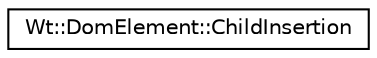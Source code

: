 digraph "Graphical Class Hierarchy"
{
 // LATEX_PDF_SIZE
  edge [fontname="Helvetica",fontsize="10",labelfontname="Helvetica",labelfontsize="10"];
  node [fontname="Helvetica",fontsize="10",shape=record];
  rankdir="LR";
  Node0 [label="Wt::DomElement::ChildInsertion",height=0.2,width=0.4,color="black", fillcolor="white", style="filled",URL="$structWt_1_1DomElement_1_1ChildInsertion.html",tooltip=" "];
}
